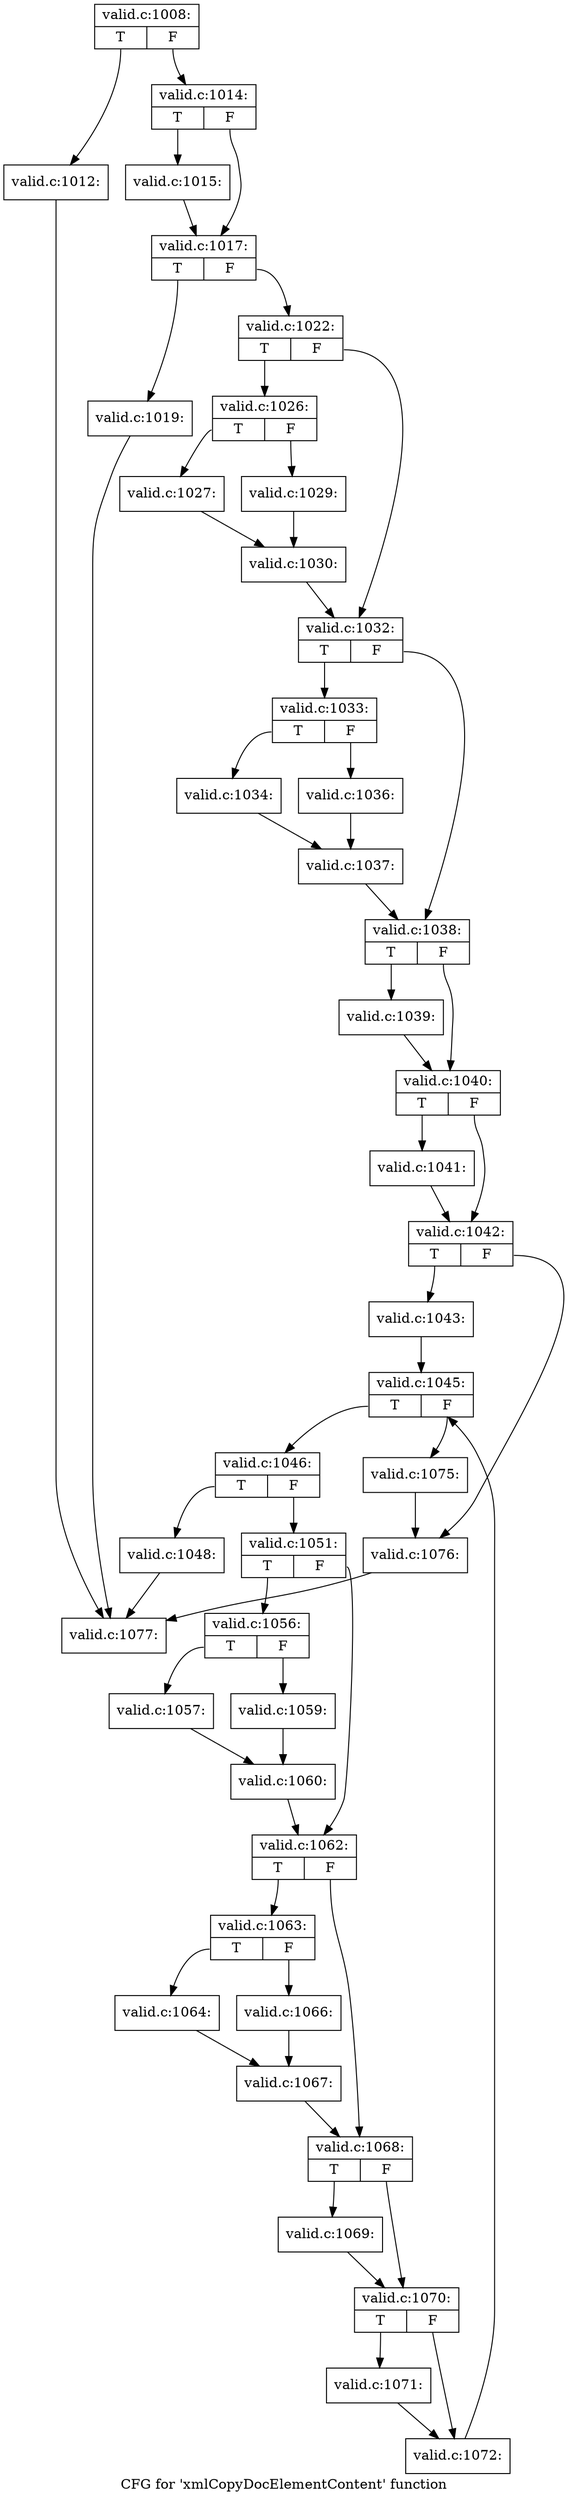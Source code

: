 digraph "CFG for 'xmlCopyDocElementContent' function" {
	label="CFG for 'xmlCopyDocElementContent' function";

	Node0x4ee3730 [shape=record,label="{valid.c:1008:|{<s0>T|<s1>F}}"];
	Node0x4ee3730:s0 -> Node0x4ef18f0;
	Node0x4ee3730:s1 -> Node0x4ef1940;
	Node0x4ef18f0 [shape=record,label="{valid.c:1012:}"];
	Node0x4ef18f0 -> Node0x4eec250;
	Node0x4ef1940 [shape=record,label="{valid.c:1014:|{<s0>T|<s1>F}}"];
	Node0x4ef1940:s0 -> Node0x4ef1da0;
	Node0x4ef1940:s1 -> Node0x4ef1df0;
	Node0x4ef1da0 [shape=record,label="{valid.c:1015:}"];
	Node0x4ef1da0 -> Node0x4ef1df0;
	Node0x4ef1df0 [shape=record,label="{valid.c:1017:|{<s0>T|<s1>F}}"];
	Node0x4ef1df0:s0 -> Node0x4ef26d0;
	Node0x4ef1df0:s1 -> Node0x4ef2720;
	Node0x4ef26d0 [shape=record,label="{valid.c:1019:}"];
	Node0x4ef26d0 -> Node0x4eec250;
	Node0x4ef2720 [shape=record,label="{valid.c:1022:|{<s0>T|<s1>F}}"];
	Node0x4ef2720:s0 -> Node0x4ef3790;
	Node0x4ef2720:s1 -> Node0x4ef37e0;
	Node0x4ef3790 [shape=record,label="{valid.c:1026:|{<s0>T|<s1>F}}"];
	Node0x4ef3790:s0 -> Node0x4ef3cd0;
	Node0x4ef3790:s1 -> Node0x4ef3d70;
	Node0x4ef3cd0 [shape=record,label="{valid.c:1027:}"];
	Node0x4ef3cd0 -> Node0x4ef3d20;
	Node0x4ef3d70 [shape=record,label="{valid.c:1029:}"];
	Node0x4ef3d70 -> Node0x4ef3d20;
	Node0x4ef3d20 [shape=record,label="{valid.c:1030:}"];
	Node0x4ef3d20 -> Node0x4ef37e0;
	Node0x4ef37e0 [shape=record,label="{valid.c:1032:|{<s0>T|<s1>F}}"];
	Node0x4ef37e0:s0 -> Node0x4ef4b90;
	Node0x4ef37e0:s1 -> Node0x4ef4be0;
	Node0x4ef4b90 [shape=record,label="{valid.c:1033:|{<s0>T|<s1>F}}"];
	Node0x4ef4b90:s0 -> Node0x4ef50d0;
	Node0x4ef4b90:s1 -> Node0x4ef5170;
	Node0x4ef50d0 [shape=record,label="{valid.c:1034:}"];
	Node0x4ef50d0 -> Node0x4ef5120;
	Node0x4ef5170 [shape=record,label="{valid.c:1036:}"];
	Node0x4ef5170 -> Node0x4ef5120;
	Node0x4ef5120 [shape=record,label="{valid.c:1037:}"];
	Node0x4ef5120 -> Node0x4ef4be0;
	Node0x4ef4be0 [shape=record,label="{valid.c:1038:|{<s0>T|<s1>F}}"];
	Node0x4ef4be0:s0 -> Node0x4ef5f90;
	Node0x4ef4be0:s1 -> Node0x4ef5fe0;
	Node0x4ef5f90 [shape=record,label="{valid.c:1039:}"];
	Node0x4ef5f90 -> Node0x4ef5fe0;
	Node0x4ef5fe0 [shape=record,label="{valid.c:1040:|{<s0>T|<s1>F}}"];
	Node0x4ef5fe0:s0 -> Node0x4ef69c0;
	Node0x4ef5fe0:s1 -> Node0x4ef6a10;
	Node0x4ef69c0 [shape=record,label="{valid.c:1041:}"];
	Node0x4ef69c0 -> Node0x4ef6a10;
	Node0x4ef6a10 [shape=record,label="{valid.c:1042:|{<s0>T|<s1>F}}"];
	Node0x4ef6a10:s0 -> Node0x4ef72d0;
	Node0x4ef6a10:s1 -> Node0x4ef7320;
	Node0x4ef72d0 [shape=record,label="{valid.c:1043:}"];
	Node0x4ef72d0 -> Node0x4ef7b50;
	Node0x4ef7b50 [shape=record,label="{valid.c:1045:|{<s0>T|<s1>F}}"];
	Node0x4ef7b50:s0 -> Node0x4ef8100;
	Node0x4ef7b50:s1 -> Node0x4ee29a0;
	Node0x4ef8100 [shape=record,label="{valid.c:1046:|{<s0>T|<s1>F}}"];
	Node0x4ef8100:s0 -> Node0x4ef84e0;
	Node0x4ef8100:s1 -> Node0x4ef8530;
	Node0x4ef84e0 [shape=record,label="{valid.c:1048:}"];
	Node0x4ef84e0 -> Node0x4eec250;
	Node0x4ef8530 [shape=record,label="{valid.c:1051:|{<s0>T|<s1>F}}"];
	Node0x4ef8530:s0 -> Node0x4ef98d0;
	Node0x4ef8530:s1 -> Node0x4ef9920;
	Node0x4ef98d0 [shape=record,label="{valid.c:1056:|{<s0>T|<s1>F}}"];
	Node0x4ef98d0:s0 -> Node0x4ef9e10;
	Node0x4ef98d0:s1 -> Node0x4ef9eb0;
	Node0x4ef9e10 [shape=record,label="{valid.c:1057:}"];
	Node0x4ef9e10 -> Node0x4ef9e60;
	Node0x4ef9eb0 [shape=record,label="{valid.c:1059:}"];
	Node0x4ef9eb0 -> Node0x4ef9e60;
	Node0x4ef9e60 [shape=record,label="{valid.c:1060:}"];
	Node0x4ef9e60 -> Node0x4ef9920;
	Node0x4ef9920 [shape=record,label="{valid.c:1062:|{<s0>T|<s1>F}}"];
	Node0x4ef9920:s0 -> Node0x4efacd0;
	Node0x4ef9920:s1 -> Node0x4efad20;
	Node0x4efacd0 [shape=record,label="{valid.c:1063:|{<s0>T|<s1>F}}"];
	Node0x4efacd0:s0 -> Node0x4efb330;
	Node0x4efacd0:s1 -> Node0x4efb3d0;
	Node0x4efb330 [shape=record,label="{valid.c:1064:}"];
	Node0x4efb330 -> Node0x4efb380;
	Node0x4efb3d0 [shape=record,label="{valid.c:1066:}"];
	Node0x4efb3d0 -> Node0x4efb380;
	Node0x4efb380 [shape=record,label="{valid.c:1067:}"];
	Node0x4efb380 -> Node0x4efad20;
	Node0x4efad20 [shape=record,label="{valid.c:1068:|{<s0>T|<s1>F}}"];
	Node0x4efad20:s0 -> Node0x4efc1f0;
	Node0x4efad20:s1 -> Node0x4efc240;
	Node0x4efc1f0 [shape=record,label="{valid.c:1069:}"];
	Node0x4efc1f0 -> Node0x4efc240;
	Node0x4efc240 [shape=record,label="{valid.c:1070:|{<s0>T|<s1>F}}"];
	Node0x4efc240:s0 -> Node0x4efcc20;
	Node0x4efc240:s1 -> Node0x4efcc70;
	Node0x4efcc20 [shape=record,label="{valid.c:1071:}"];
	Node0x4efcc20 -> Node0x4efcc70;
	Node0x4efcc70 [shape=record,label="{valid.c:1072:}"];
	Node0x4efcc70 -> Node0x4ef7b50;
	Node0x4ee29a0 [shape=record,label="{valid.c:1075:}"];
	Node0x4ee29a0 -> Node0x4ef7320;
	Node0x4ef7320 [shape=record,label="{valid.c:1076:}"];
	Node0x4ef7320 -> Node0x4eec250;
	Node0x4eec250 [shape=record,label="{valid.c:1077:}"];
}

